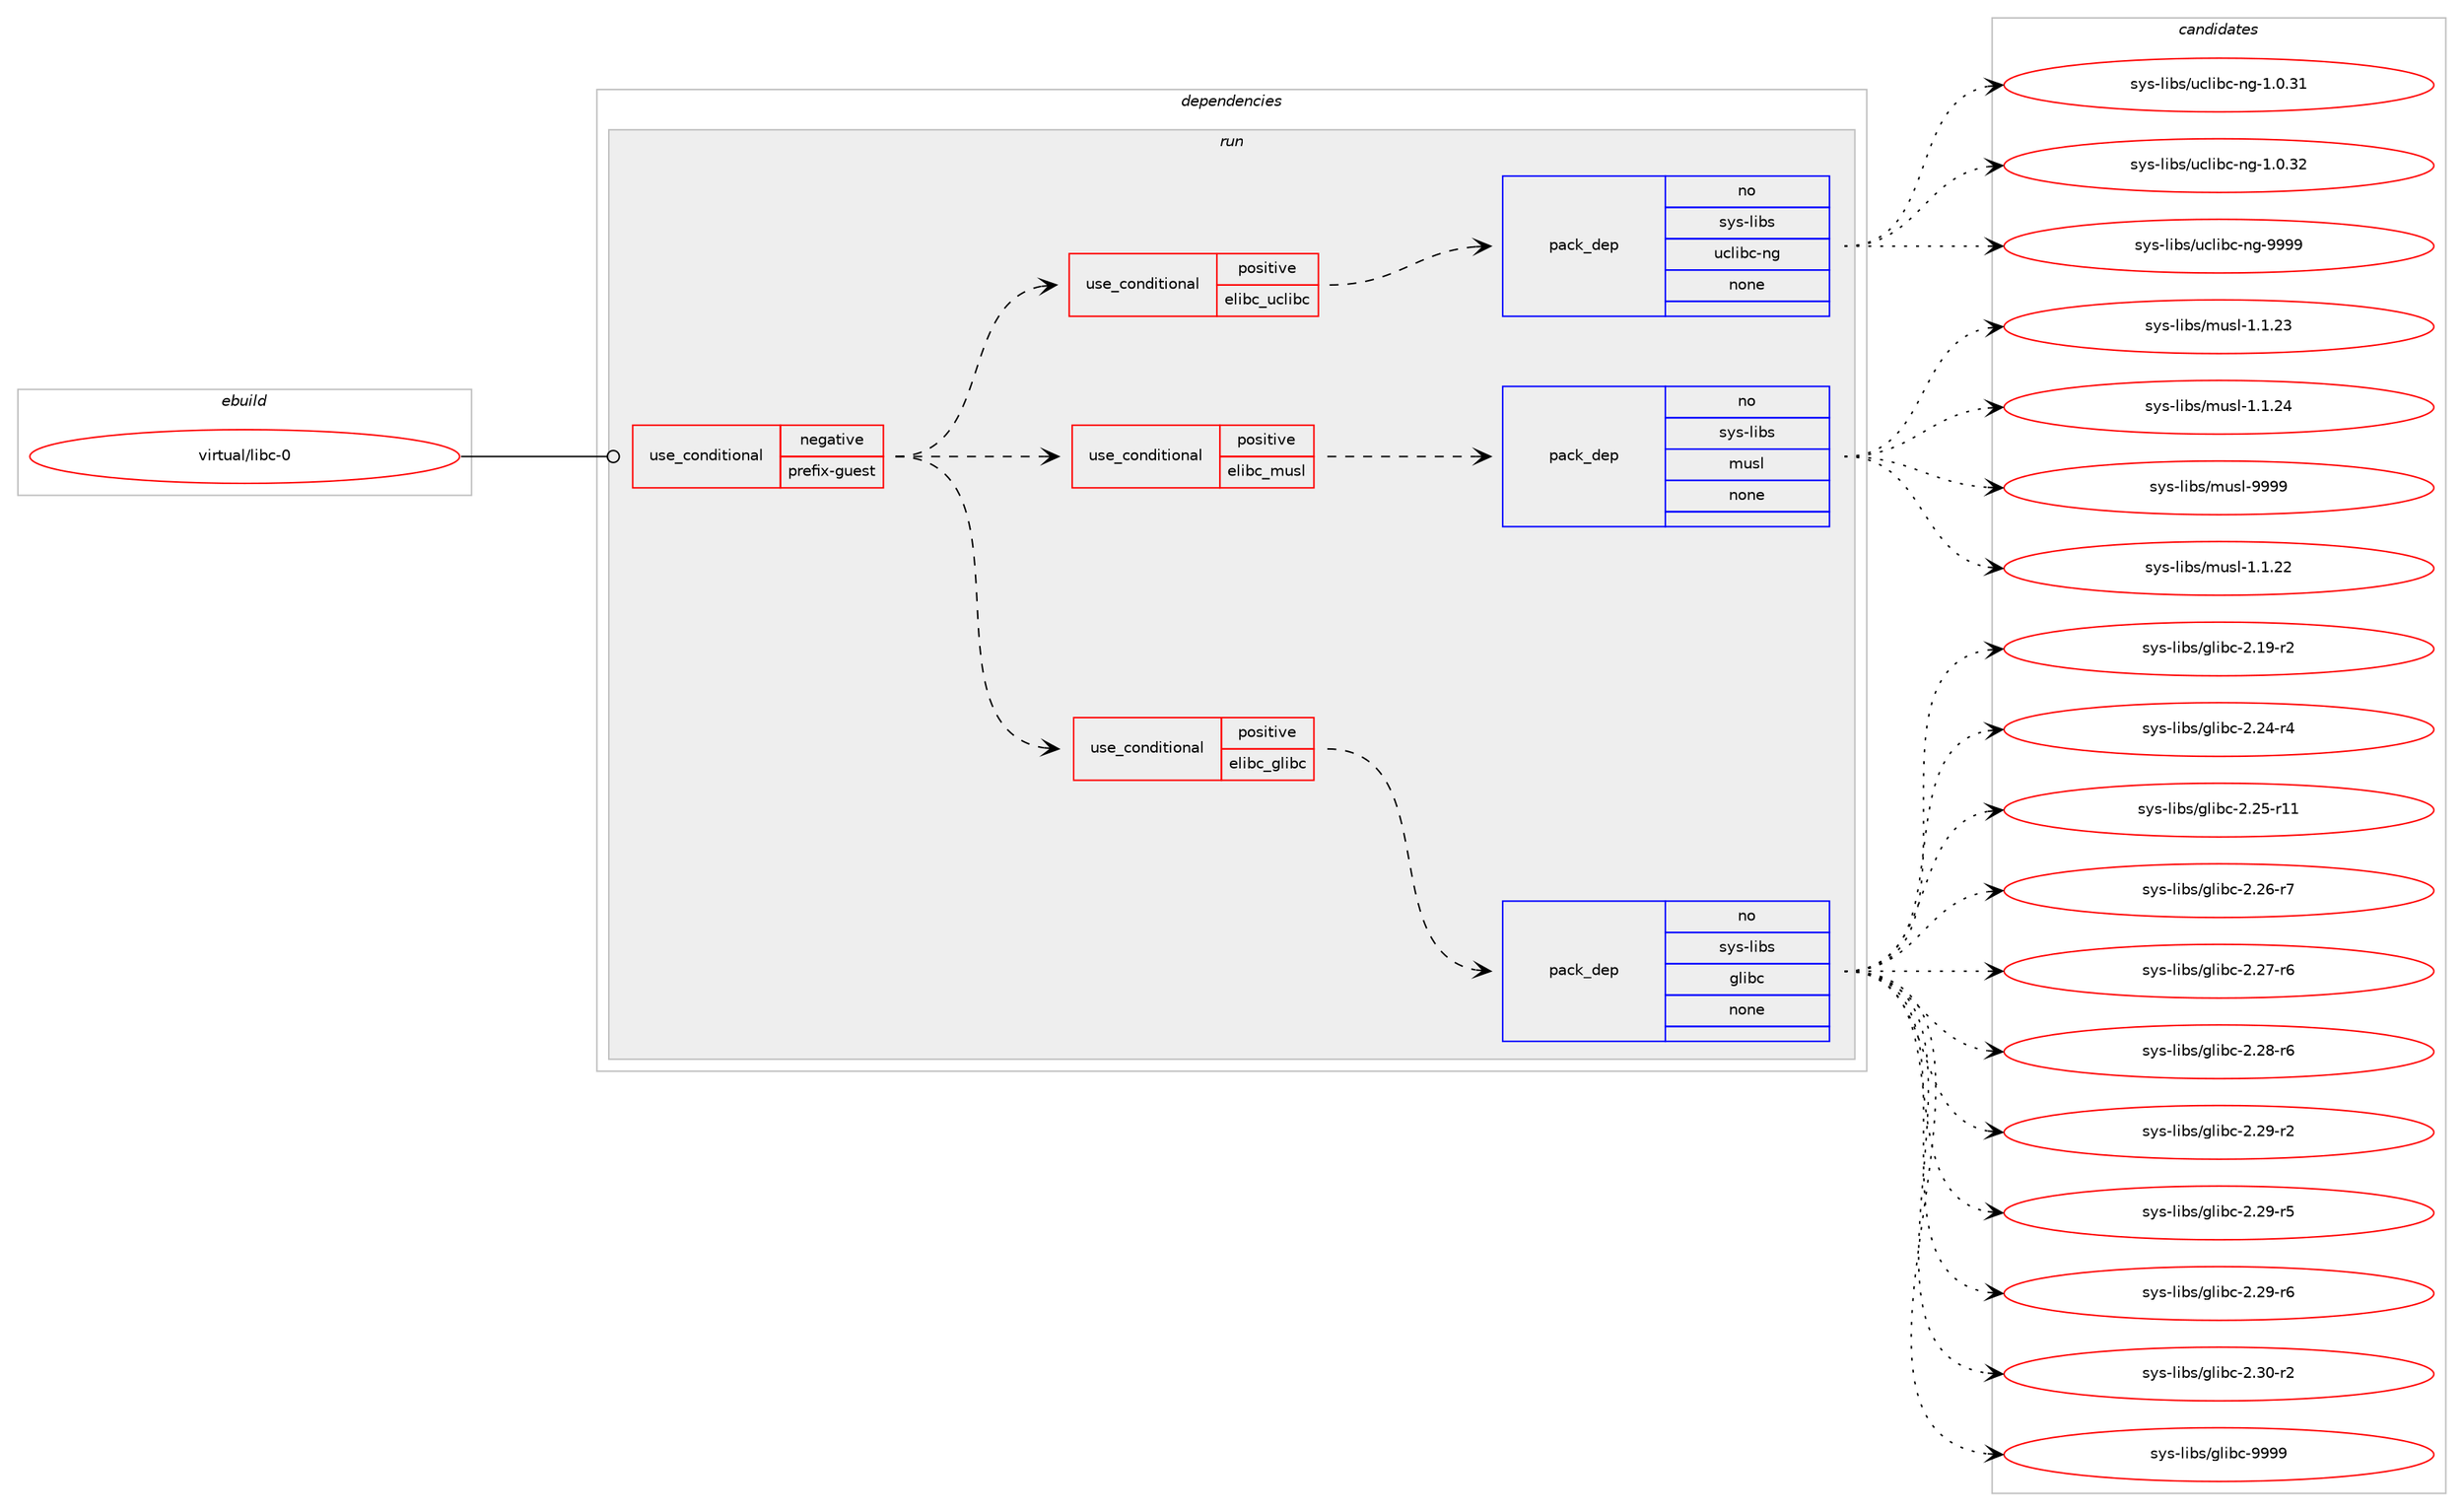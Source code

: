 digraph prolog {

# *************
# Graph options
# *************

newrank=true;
concentrate=true;
compound=true;
graph [rankdir=LR,fontname=Helvetica,fontsize=10,ranksep=1.5];#, ranksep=2.5, nodesep=0.2];
edge  [arrowhead=vee];
node  [fontname=Helvetica,fontsize=10];

# **********
# The ebuild
# **********

subgraph cluster_leftcol {
color=gray;
rank=same;
label=<<i>ebuild</i>>;
id [label="virtual/libc-0", color=red, width=4, href="../virtual/libc-0.svg"];
}

# ****************
# The dependencies
# ****************

subgraph cluster_midcol {
color=gray;
label=<<i>dependencies</i>>;
subgraph cluster_compile {
fillcolor="#eeeeee";
style=filled;
label=<<i>compile</i>>;
}
subgraph cluster_compileandrun {
fillcolor="#eeeeee";
style=filled;
label=<<i>compile and run</i>>;
}
subgraph cluster_run {
fillcolor="#eeeeee";
style=filled;
label=<<i>run</i>>;
subgraph cond216326 {
dependency900376 [label=<<TABLE BORDER="0" CELLBORDER="1" CELLSPACING="0" CELLPADDING="4"><TR><TD ROWSPAN="3" CELLPADDING="10">use_conditional</TD></TR><TR><TD>negative</TD></TR><TR><TD>prefix-guest</TD></TR></TABLE>>, shape=none, color=red];
subgraph cond216327 {
dependency900377 [label=<<TABLE BORDER="0" CELLBORDER="1" CELLSPACING="0" CELLPADDING="4"><TR><TD ROWSPAN="3" CELLPADDING="10">use_conditional</TD></TR><TR><TD>positive</TD></TR><TR><TD>elibc_glibc</TD></TR></TABLE>>, shape=none, color=red];
subgraph pack668140 {
dependency900378 [label=<<TABLE BORDER="0" CELLBORDER="1" CELLSPACING="0" CELLPADDING="4" WIDTH="220"><TR><TD ROWSPAN="6" CELLPADDING="30">pack_dep</TD></TR><TR><TD WIDTH="110">no</TD></TR><TR><TD>sys-libs</TD></TR><TR><TD>glibc</TD></TR><TR><TD>none</TD></TR><TR><TD></TD></TR></TABLE>>, shape=none, color=blue];
}
dependency900377:e -> dependency900378:w [weight=20,style="dashed",arrowhead="vee"];
}
dependency900376:e -> dependency900377:w [weight=20,style="dashed",arrowhead="vee"];
subgraph cond216328 {
dependency900379 [label=<<TABLE BORDER="0" CELLBORDER="1" CELLSPACING="0" CELLPADDING="4"><TR><TD ROWSPAN="3" CELLPADDING="10">use_conditional</TD></TR><TR><TD>positive</TD></TR><TR><TD>elibc_musl</TD></TR></TABLE>>, shape=none, color=red];
subgraph pack668141 {
dependency900380 [label=<<TABLE BORDER="0" CELLBORDER="1" CELLSPACING="0" CELLPADDING="4" WIDTH="220"><TR><TD ROWSPAN="6" CELLPADDING="30">pack_dep</TD></TR><TR><TD WIDTH="110">no</TD></TR><TR><TD>sys-libs</TD></TR><TR><TD>musl</TD></TR><TR><TD>none</TD></TR><TR><TD></TD></TR></TABLE>>, shape=none, color=blue];
}
dependency900379:e -> dependency900380:w [weight=20,style="dashed",arrowhead="vee"];
}
dependency900376:e -> dependency900379:w [weight=20,style="dashed",arrowhead="vee"];
subgraph cond216329 {
dependency900381 [label=<<TABLE BORDER="0" CELLBORDER="1" CELLSPACING="0" CELLPADDING="4"><TR><TD ROWSPAN="3" CELLPADDING="10">use_conditional</TD></TR><TR><TD>positive</TD></TR><TR><TD>elibc_uclibc</TD></TR></TABLE>>, shape=none, color=red];
subgraph pack668142 {
dependency900382 [label=<<TABLE BORDER="0" CELLBORDER="1" CELLSPACING="0" CELLPADDING="4" WIDTH="220"><TR><TD ROWSPAN="6" CELLPADDING="30">pack_dep</TD></TR><TR><TD WIDTH="110">no</TD></TR><TR><TD>sys-libs</TD></TR><TR><TD>uclibc-ng</TD></TR><TR><TD>none</TD></TR><TR><TD></TD></TR></TABLE>>, shape=none, color=blue];
}
dependency900381:e -> dependency900382:w [weight=20,style="dashed",arrowhead="vee"];
}
dependency900376:e -> dependency900381:w [weight=20,style="dashed",arrowhead="vee"];
}
id:e -> dependency900376:w [weight=20,style="solid",arrowhead="odot"];
}
}

# **************
# The candidates
# **************

subgraph cluster_choices {
rank=same;
color=gray;
label=<<i>candidates</i>>;

subgraph choice668140 {
color=black;
nodesep=1;
choice115121115451081059811547103108105989945504649574511450 [label="sys-libs/glibc-2.19-r2", color=red, width=4,href="../sys-libs/glibc-2.19-r2.svg"];
choice115121115451081059811547103108105989945504650524511452 [label="sys-libs/glibc-2.24-r4", color=red, width=4,href="../sys-libs/glibc-2.24-r4.svg"];
choice11512111545108105981154710310810598994550465053451144949 [label="sys-libs/glibc-2.25-r11", color=red, width=4,href="../sys-libs/glibc-2.25-r11.svg"];
choice115121115451081059811547103108105989945504650544511455 [label="sys-libs/glibc-2.26-r7", color=red, width=4,href="../sys-libs/glibc-2.26-r7.svg"];
choice115121115451081059811547103108105989945504650554511454 [label="sys-libs/glibc-2.27-r6", color=red, width=4,href="../sys-libs/glibc-2.27-r6.svg"];
choice115121115451081059811547103108105989945504650564511454 [label="sys-libs/glibc-2.28-r6", color=red, width=4,href="../sys-libs/glibc-2.28-r6.svg"];
choice115121115451081059811547103108105989945504650574511450 [label="sys-libs/glibc-2.29-r2", color=red, width=4,href="../sys-libs/glibc-2.29-r2.svg"];
choice115121115451081059811547103108105989945504650574511453 [label="sys-libs/glibc-2.29-r5", color=red, width=4,href="../sys-libs/glibc-2.29-r5.svg"];
choice115121115451081059811547103108105989945504650574511454 [label="sys-libs/glibc-2.29-r6", color=red, width=4,href="../sys-libs/glibc-2.29-r6.svg"];
choice115121115451081059811547103108105989945504651484511450 [label="sys-libs/glibc-2.30-r2", color=red, width=4,href="../sys-libs/glibc-2.30-r2.svg"];
choice11512111545108105981154710310810598994557575757 [label="sys-libs/glibc-9999", color=red, width=4,href="../sys-libs/glibc-9999.svg"];
dependency900378:e -> choice115121115451081059811547103108105989945504649574511450:w [style=dotted,weight="100"];
dependency900378:e -> choice115121115451081059811547103108105989945504650524511452:w [style=dotted,weight="100"];
dependency900378:e -> choice11512111545108105981154710310810598994550465053451144949:w [style=dotted,weight="100"];
dependency900378:e -> choice115121115451081059811547103108105989945504650544511455:w [style=dotted,weight="100"];
dependency900378:e -> choice115121115451081059811547103108105989945504650554511454:w [style=dotted,weight="100"];
dependency900378:e -> choice115121115451081059811547103108105989945504650564511454:w [style=dotted,weight="100"];
dependency900378:e -> choice115121115451081059811547103108105989945504650574511450:w [style=dotted,weight="100"];
dependency900378:e -> choice115121115451081059811547103108105989945504650574511453:w [style=dotted,weight="100"];
dependency900378:e -> choice115121115451081059811547103108105989945504650574511454:w [style=dotted,weight="100"];
dependency900378:e -> choice115121115451081059811547103108105989945504651484511450:w [style=dotted,weight="100"];
dependency900378:e -> choice11512111545108105981154710310810598994557575757:w [style=dotted,weight="100"];
}
subgraph choice668141 {
color=black;
nodesep=1;
choice11512111545108105981154710911711510845494649465050 [label="sys-libs/musl-1.1.22", color=red, width=4,href="../sys-libs/musl-1.1.22.svg"];
choice11512111545108105981154710911711510845494649465051 [label="sys-libs/musl-1.1.23", color=red, width=4,href="../sys-libs/musl-1.1.23.svg"];
choice11512111545108105981154710911711510845494649465052 [label="sys-libs/musl-1.1.24", color=red, width=4,href="../sys-libs/musl-1.1.24.svg"];
choice1151211154510810598115471091171151084557575757 [label="sys-libs/musl-9999", color=red, width=4,href="../sys-libs/musl-9999.svg"];
dependency900380:e -> choice11512111545108105981154710911711510845494649465050:w [style=dotted,weight="100"];
dependency900380:e -> choice11512111545108105981154710911711510845494649465051:w [style=dotted,weight="100"];
dependency900380:e -> choice11512111545108105981154710911711510845494649465052:w [style=dotted,weight="100"];
dependency900380:e -> choice1151211154510810598115471091171151084557575757:w [style=dotted,weight="100"];
}
subgraph choice668142 {
color=black;
nodesep=1;
choice1151211154510810598115471179910810598994511010345494648465149 [label="sys-libs/uclibc-ng-1.0.31", color=red, width=4,href="../sys-libs/uclibc-ng-1.0.31.svg"];
choice1151211154510810598115471179910810598994511010345494648465150 [label="sys-libs/uclibc-ng-1.0.32", color=red, width=4,href="../sys-libs/uclibc-ng-1.0.32.svg"];
choice115121115451081059811547117991081059899451101034557575757 [label="sys-libs/uclibc-ng-9999", color=red, width=4,href="../sys-libs/uclibc-ng-9999.svg"];
dependency900382:e -> choice1151211154510810598115471179910810598994511010345494648465149:w [style=dotted,weight="100"];
dependency900382:e -> choice1151211154510810598115471179910810598994511010345494648465150:w [style=dotted,weight="100"];
dependency900382:e -> choice115121115451081059811547117991081059899451101034557575757:w [style=dotted,weight="100"];
}
}

}
